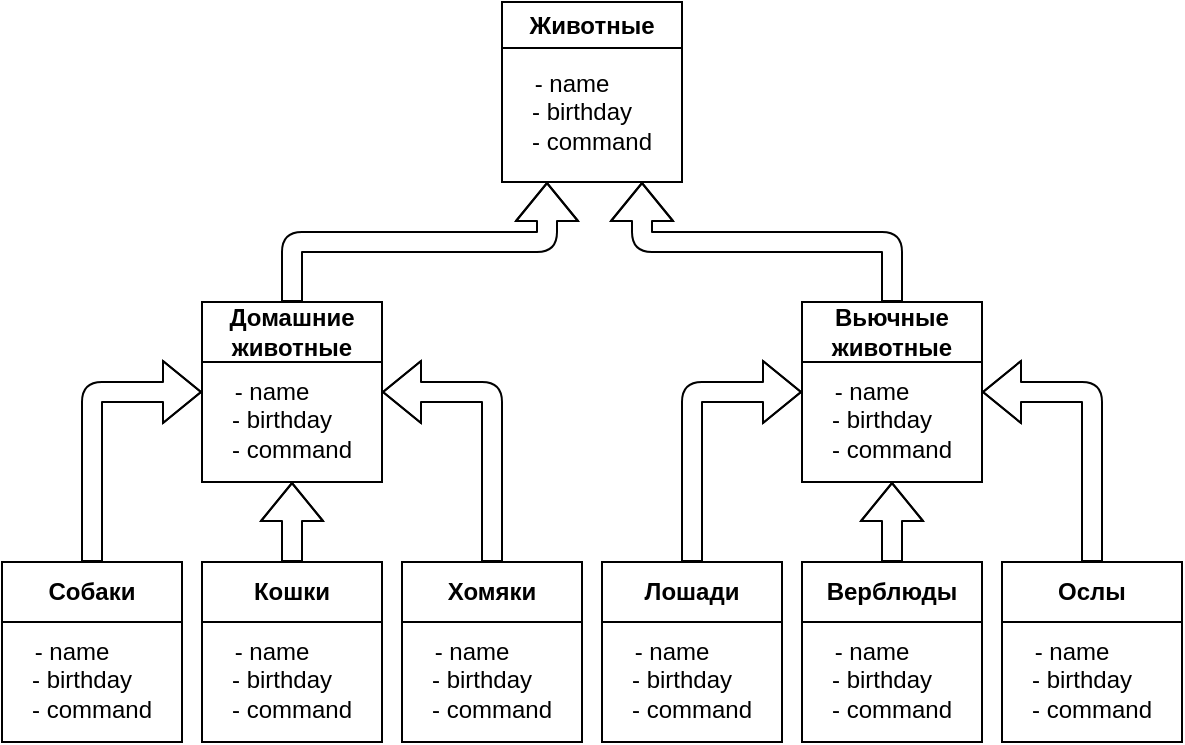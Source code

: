 <mxfile>
    <diagram id="lBm7FtkZm-2WKVroDp0Z" name="Page-1">
        <mxGraphModel dx="1216" dy="784" grid="1" gridSize="10" guides="1" tooltips="1" connect="1" arrows="1" fold="1" page="1" pageScale="1" pageWidth="827" pageHeight="1169" math="0" shadow="0">
            <root>
                <mxCell id="0"/>
                <mxCell id="1" parent="0"/>
                <mxCell id="5" value="Животные" style="swimlane;whiteSpace=wrap;html=1;" vertex="1" parent="1">
                    <mxGeometry x="340" y="130" width="90" height="90" as="geometry"/>
                </mxCell>
                <UserObject label="- name&amp;nbsp; &amp;nbsp; &amp;nbsp;&amp;nbsp;&lt;br&gt;- birthday&amp;nbsp; &amp;nbsp;&lt;br&gt;- command" placeholders="1" name="Variable" id="23">
                    <mxCell style="text;html=1;strokeColor=none;fillColor=none;align=center;verticalAlign=middle;whiteSpace=wrap;overflow=hidden;" vertex="1" parent="5">
                        <mxGeometry x="5" y="30" width="80" height="50" as="geometry"/>
                    </mxCell>
                </UserObject>
                <mxCell id="9" style="edgeStyle=elbowEdgeStyle;shape=flexArrow;elbow=vertical;html=1;strokeColor=default;strokeWidth=1;fillColor=none;entryX=0.25;entryY=1;entryDx=0;entryDy=0;" edge="1" parent="1" source="6" target="5">
                    <mxGeometry relative="1" as="geometry">
                        <mxPoint x="370" y="220" as="targetPoint"/>
                    </mxGeometry>
                </mxCell>
                <mxCell id="6" value="Домашние животные" style="swimlane;whiteSpace=wrap;html=1;startSize=30;" vertex="1" parent="1">
                    <mxGeometry x="190" y="280" width="90" height="90" as="geometry"/>
                </mxCell>
                <UserObject label="- name&amp;nbsp; &amp;nbsp; &amp;nbsp;&amp;nbsp;&lt;br&gt;- birthday&amp;nbsp; &amp;nbsp;&lt;br&gt;- command" placeholders="1" name="Variable" id="32">
                    <mxCell style="text;html=1;strokeColor=none;fillColor=none;align=center;verticalAlign=middle;whiteSpace=wrap;overflow=hidden;" vertex="1" parent="6">
                        <mxGeometry x="5" y="34" width="80" height="50" as="geometry"/>
                    </mxCell>
                </UserObject>
                <mxCell id="10" style="edgeStyle=elbowEdgeStyle;shape=flexArrow;elbow=vertical;html=1;strokeColor=default;strokeWidth=1;fillColor=none;" edge="1" parent="1" source="7">
                    <mxGeometry relative="1" as="geometry">
                        <mxPoint x="410" y="220" as="targetPoint"/>
                    </mxGeometry>
                </mxCell>
                <mxCell id="7" value="Вьючные животные" style="swimlane;whiteSpace=wrap;html=1;startSize=30;" vertex="1" parent="1">
                    <mxGeometry x="490" y="280" width="90" height="90" as="geometry"/>
                </mxCell>
                <UserObject label="- name&amp;nbsp; &amp;nbsp; &amp;nbsp;&amp;nbsp;&lt;br&gt;- birthday&amp;nbsp; &amp;nbsp;&lt;br&gt;- command" placeholders="1" name="Variable" id="33">
                    <mxCell style="text;html=1;strokeColor=none;fillColor=none;align=center;verticalAlign=middle;whiteSpace=wrap;overflow=hidden;" vertex="1" parent="7">
                        <mxGeometry x="5" y="34" width="80" height="50" as="geometry"/>
                    </mxCell>
                </UserObject>
                <mxCell id="17" style="edgeStyle=elbowEdgeStyle;shape=flexArrow;elbow=vertical;html=1;entryX=0;entryY=0.5;entryDx=0;entryDy=0;strokeColor=default;strokeWidth=1;fillColor=none;exitX=0.5;exitY=0;exitDx=0;exitDy=0;" edge="1" parent="1" source="11" target="6">
                    <mxGeometry relative="1" as="geometry">
                        <Array as="points">
                            <mxPoint x="110" y="325"/>
                        </Array>
                    </mxGeometry>
                </mxCell>
                <mxCell id="11" value="Собаки" style="swimlane;whiteSpace=wrap;html=1;startSize=30;" vertex="1" parent="1">
                    <mxGeometry x="90" y="410" width="90" height="90" as="geometry"/>
                </mxCell>
                <UserObject label="- name&amp;nbsp; &amp;nbsp; &amp;nbsp;&amp;nbsp;&lt;br&gt;- birthday&amp;nbsp; &amp;nbsp;&lt;br&gt;- command" placeholders="1" name="Variable" id="34">
                    <mxCell style="text;html=1;strokeColor=none;fillColor=none;align=center;verticalAlign=middle;whiteSpace=wrap;overflow=hidden;" vertex="1" parent="11">
                        <mxGeometry x="5" y="34" width="80" height="50" as="geometry"/>
                    </mxCell>
                </UserObject>
                <mxCell id="18" style="edgeStyle=elbowEdgeStyle;shape=flexArrow;elbow=vertical;html=1;entryX=0.5;entryY=1;entryDx=0;entryDy=0;strokeColor=default;strokeWidth=1;fillColor=none;" edge="1" parent="1" source="12" target="6">
                    <mxGeometry relative="1" as="geometry"/>
                </mxCell>
                <mxCell id="12" value="Кошки" style="swimlane;whiteSpace=wrap;html=1;startSize=30;" vertex="1" parent="1">
                    <mxGeometry x="190" y="410" width="90" height="90" as="geometry"/>
                </mxCell>
                <UserObject label="- name&amp;nbsp; &amp;nbsp; &amp;nbsp;&amp;nbsp;&lt;br&gt;- birthday&amp;nbsp; &amp;nbsp;&lt;br&gt;- command" placeholders="1" name="Variable" id="35">
                    <mxCell style="text;html=1;strokeColor=none;fillColor=none;align=center;verticalAlign=middle;whiteSpace=wrap;overflow=hidden;" vertex="1" parent="12">
                        <mxGeometry x="5" y="34" width="80" height="50" as="geometry"/>
                    </mxCell>
                </UserObject>
                <mxCell id="19" style="edgeStyle=elbowEdgeStyle;shape=flexArrow;elbow=vertical;html=1;entryX=1;entryY=0.5;entryDx=0;entryDy=0;strokeColor=default;strokeWidth=1;fillColor=none;exitX=0.5;exitY=0;exitDx=0;exitDy=0;" edge="1" parent="1" source="13" target="6">
                    <mxGeometry relative="1" as="geometry">
                        <Array as="points">
                            <mxPoint x="370" y="325"/>
                        </Array>
                    </mxGeometry>
                </mxCell>
                <mxCell id="13" value="Хомяки" style="swimlane;whiteSpace=wrap;html=1;startSize=30;" vertex="1" parent="1">
                    <mxGeometry x="290" y="410" width="90" height="90" as="geometry"/>
                </mxCell>
                <UserObject label="- name&amp;nbsp; &amp;nbsp; &amp;nbsp;&amp;nbsp;&lt;br&gt;- birthday&amp;nbsp; &amp;nbsp;&lt;br&gt;- command" placeholders="1" name="Variable" id="36">
                    <mxCell style="text;html=1;strokeColor=none;fillColor=none;align=center;verticalAlign=middle;whiteSpace=wrap;overflow=hidden;" vertex="1" parent="13">
                        <mxGeometry x="5" y="34" width="80" height="50" as="geometry"/>
                    </mxCell>
                </UserObject>
                <mxCell id="20" style="edgeStyle=elbowEdgeStyle;shape=flexArrow;elbow=vertical;html=1;entryX=0;entryY=0.5;entryDx=0;entryDy=0;strokeColor=default;strokeWidth=1;fillColor=none;exitX=0.5;exitY=0;exitDx=0;exitDy=0;" edge="1" parent="1" source="14" target="7">
                    <mxGeometry relative="1" as="geometry">
                        <Array as="points">
                            <mxPoint x="410" y="325"/>
                        </Array>
                    </mxGeometry>
                </mxCell>
                <mxCell id="14" value="Лошади" style="swimlane;whiteSpace=wrap;html=1;startSize=30;" vertex="1" parent="1">
                    <mxGeometry x="390" y="410" width="90" height="90" as="geometry">
                        <mxRectangle x="390" y="410" width="90" height="30" as="alternateBounds"/>
                    </mxGeometry>
                </mxCell>
                <UserObject label="- name&amp;nbsp; &amp;nbsp; &amp;nbsp;&amp;nbsp;&lt;br&gt;- birthday&amp;nbsp; &amp;nbsp;&lt;br&gt;- command" placeholders="1" name="Variable" id="37">
                    <mxCell style="text;html=1;strokeColor=none;fillColor=none;align=center;verticalAlign=middle;whiteSpace=wrap;overflow=hidden;" vertex="1" parent="14">
                        <mxGeometry x="5" y="34" width="80" height="50" as="geometry"/>
                    </mxCell>
                </UserObject>
                <mxCell id="21" style="edgeStyle=elbowEdgeStyle;shape=flexArrow;elbow=vertical;html=1;entryX=0.5;entryY=1;entryDx=0;entryDy=0;strokeColor=default;strokeWidth=1;fillColor=none;" edge="1" parent="1" source="15" target="7">
                    <mxGeometry relative="1" as="geometry"/>
                </mxCell>
                <mxCell id="15" value="Верблюды" style="swimlane;whiteSpace=wrap;html=1;startSize=30;" vertex="1" parent="1">
                    <mxGeometry x="490" y="410" width="90" height="90" as="geometry"/>
                </mxCell>
                <UserObject label="- name&amp;nbsp; &amp;nbsp; &amp;nbsp;&amp;nbsp;&lt;br&gt;- birthday&amp;nbsp; &amp;nbsp;&lt;br&gt;- command" placeholders="1" name="Variable" id="38">
                    <mxCell style="text;html=1;strokeColor=none;fillColor=none;align=center;verticalAlign=middle;whiteSpace=wrap;overflow=hidden;" vertex="1" parent="15">
                        <mxGeometry x="5" y="34" width="80" height="50" as="geometry"/>
                    </mxCell>
                </UserObject>
                <mxCell id="22" style="edgeStyle=elbowEdgeStyle;shape=flexArrow;elbow=vertical;html=1;entryX=1;entryY=0.5;entryDx=0;entryDy=0;strokeColor=default;strokeWidth=1;fillColor=none;exitX=0.5;exitY=0;exitDx=0;exitDy=0;" edge="1" parent="1" source="16" target="7">
                    <mxGeometry relative="1" as="geometry">
                        <Array as="points">
                            <mxPoint x="650" y="325"/>
                        </Array>
                    </mxGeometry>
                </mxCell>
                <mxCell id="16" value="Ослы" style="swimlane;whiteSpace=wrap;html=1;startSize=30;" vertex="1" parent="1">
                    <mxGeometry x="590" y="410" width="90" height="90" as="geometry"/>
                </mxCell>
                <UserObject label="- name&amp;nbsp; &amp;nbsp; &amp;nbsp;&amp;nbsp;&lt;br&gt;- birthday&amp;nbsp; &amp;nbsp;&lt;br&gt;- command" placeholders="1" name="Variable" id="39">
                    <mxCell style="text;html=1;strokeColor=none;fillColor=none;align=center;verticalAlign=middle;whiteSpace=wrap;overflow=hidden;" vertex="1" parent="16">
                        <mxGeometry x="5" y="34" width="80" height="50" as="geometry"/>
                    </mxCell>
                </UserObject>
            </root>
        </mxGraphModel>
    </diagram>
</mxfile>